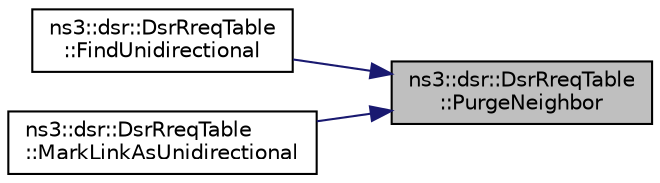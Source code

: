 digraph "ns3::dsr::DsrRreqTable::PurgeNeighbor"
{
 // LATEX_PDF_SIZE
  edge [fontname="Helvetica",fontsize="10",labelfontname="Helvetica",labelfontsize="10"];
  node [fontname="Helvetica",fontsize="10",shape=record];
  rankdir="RL";
  Node1 [label="ns3::dsr::DsrRreqTable\l::PurgeNeighbor",height=0.2,width=0.4,color="black", fillcolor="grey75", style="filled", fontcolor="black",tooltip="Remove all expired black list entries."];
  Node1 -> Node2 [dir="back",color="midnightblue",fontsize="10",style="solid",fontname="Helvetica"];
  Node2 [label="ns3::dsr::DsrRreqTable\l::FindUnidirectional",height=0.2,width=0.4,color="black", fillcolor="white", style="filled",URL="$classns3_1_1dsr_1_1_dsr_rreq_table.html#ace03e175386a30c49d4837c5a266e762",tooltip="Verify if entry is unidirectional or not(e.g."];
  Node1 -> Node3 [dir="back",color="midnightblue",fontsize="10",style="solid",fontname="Helvetica"];
  Node3 [label="ns3::dsr::DsrRreqTable\l::MarkLinkAsUnidirectional",height=0.2,width=0.4,color="black", fillcolor="white", style="filled",URL="$classns3_1_1dsr_1_1_dsr_rreq_table.html#a9d1db35e25977a32b073342587cdf672",tooltip="Mark entry as unidirectional (e.g."];
}
